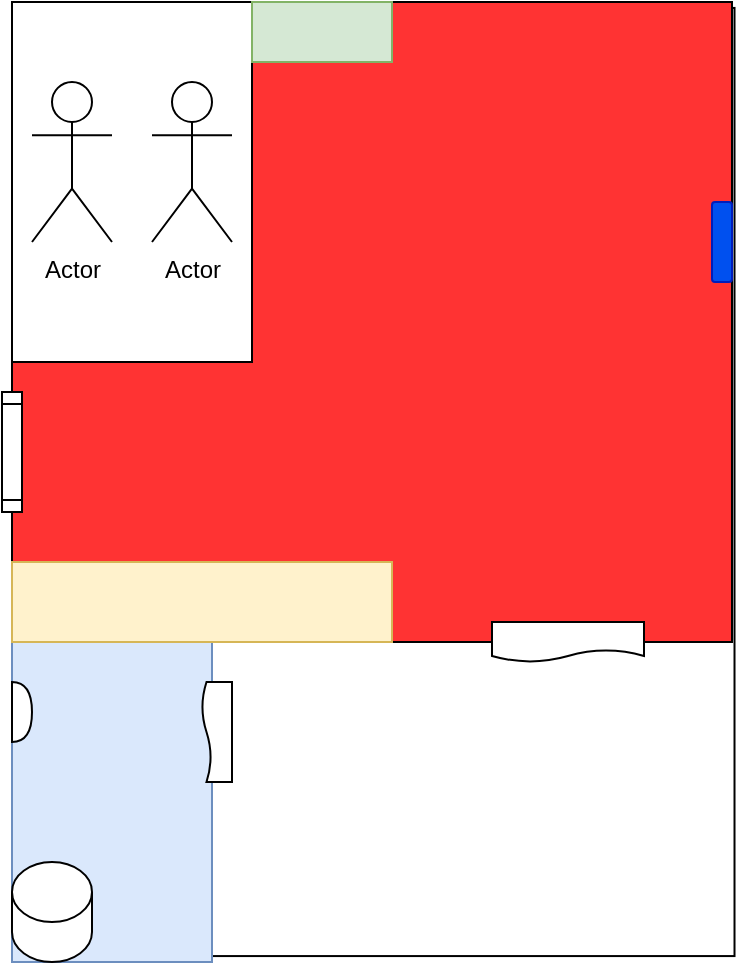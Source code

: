 <mxfile version="24.3.1" type="github">
  <diagram name="Page-1" id="d0Tqp2KHN8r35ThtvwZ_">
    <mxGraphModel dx="1050" dy="530" grid="1" gridSize="10" guides="1" tooltips="1" connect="1" arrows="1" fold="1" page="1" pageScale="1" pageWidth="827" pageHeight="1169" math="0" shadow="0">
      <root>
        <mxCell id="0" />
        <mxCell id="1" parent="0" />
        <mxCell id="86vtfXbRqKo-mEGbgUYN-2" value="" style="rounded=0;whiteSpace=wrap;html=1;rotation=-90;" vertex="1" parent="1">
          <mxGeometry x="104.22" y="200" width="474.07" height="360" as="geometry" />
        </mxCell>
        <mxCell id="86vtfXbRqKo-mEGbgUYN-3" value="" style="rounded=0;whiteSpace=wrap;html=1;fillColor=#FF3333;rotation=-90;" vertex="1" parent="1">
          <mxGeometry x="180" y="120" width="320" height="360" as="geometry" />
        </mxCell>
        <mxCell id="86vtfXbRqKo-mEGbgUYN-4" value="" style="rounded=0;whiteSpace=wrap;html=1;fillColor=#dae8fc;strokeColor=#6c8ebf;" vertex="1" parent="1">
          <mxGeometry x="160" y="460" width="100" height="160" as="geometry" />
        </mxCell>
        <mxCell id="86vtfXbRqKo-mEGbgUYN-5" value="" style="rounded=0;whiteSpace=wrap;html=1;rotation=-90;" vertex="1" parent="1">
          <mxGeometry x="130" y="170" width="180" height="120" as="geometry" />
        </mxCell>
        <mxCell id="86vtfXbRqKo-mEGbgUYN-6" value="" style="rounded=0;whiteSpace=wrap;html=1;fillColor=#fff2cc;strokeColor=#d6b656;" vertex="1" parent="1">
          <mxGeometry x="160" y="420" width="190" height="40" as="geometry" />
        </mxCell>
        <mxCell id="86vtfXbRqKo-mEGbgUYN-7" value="" style="rounded=0;whiteSpace=wrap;html=1;fillColor=#d5e8d4;strokeColor=#82b366;" vertex="1" parent="1">
          <mxGeometry x="280" y="140" width="70" height="30" as="geometry" />
        </mxCell>
        <mxCell id="86vtfXbRqKo-mEGbgUYN-9" value="" style="rounded=1;whiteSpace=wrap;html=1;rotation=-90;fillColor=#0050ef;fontColor=#ffffff;strokeColor=#001DBC;" vertex="1" parent="1">
          <mxGeometry x="495" y="255" width="40" height="10" as="geometry" />
        </mxCell>
        <mxCell id="86vtfXbRqKo-mEGbgUYN-10" value="" style="shape=document;whiteSpace=wrap;html=1;boundedLbl=1;" vertex="1" parent="1">
          <mxGeometry x="400" y="450" width="76" height="20" as="geometry" />
        </mxCell>
        <mxCell id="86vtfXbRqKo-mEGbgUYN-11" value="" style="shape=process;whiteSpace=wrap;html=1;backgroundOutline=1;rotation=-90;" vertex="1" parent="1">
          <mxGeometry x="130" y="360" width="60" height="10" as="geometry" />
        </mxCell>
        <mxCell id="86vtfXbRqKo-mEGbgUYN-12" value="" style="shape=cylinder3;whiteSpace=wrap;html=1;boundedLbl=1;backgroundOutline=1;size=15;" vertex="1" parent="1">
          <mxGeometry x="160" y="570" width="40" height="50" as="geometry" />
        </mxCell>
        <mxCell id="86vtfXbRqKo-mEGbgUYN-14" value="" style="shape=or;whiteSpace=wrap;html=1;" vertex="1" parent="1">
          <mxGeometry x="160" y="480" width="10" height="30" as="geometry" />
        </mxCell>
        <mxCell id="86vtfXbRqKo-mEGbgUYN-15" value="Actor" style="shape=umlActor;verticalLabelPosition=bottom;verticalAlign=top;html=1;outlineConnect=0;" vertex="1" parent="1">
          <mxGeometry x="170" y="180" width="40" height="80" as="geometry" />
        </mxCell>
        <mxCell id="86vtfXbRqKo-mEGbgUYN-16" value="Actor" style="shape=umlActor;verticalLabelPosition=bottom;verticalAlign=top;html=1;outlineConnect=0;" vertex="1" parent="1">
          <mxGeometry x="230" y="180" width="40" height="80" as="geometry" />
        </mxCell>
        <mxCell id="86vtfXbRqKo-mEGbgUYN-18" value="" style="shape=document;whiteSpace=wrap;html=1;boundedLbl=1;rotation=0;direction=south;" vertex="1" parent="1">
          <mxGeometry x="255" y="480" width="15" height="50" as="geometry" />
        </mxCell>
      </root>
    </mxGraphModel>
  </diagram>
</mxfile>
